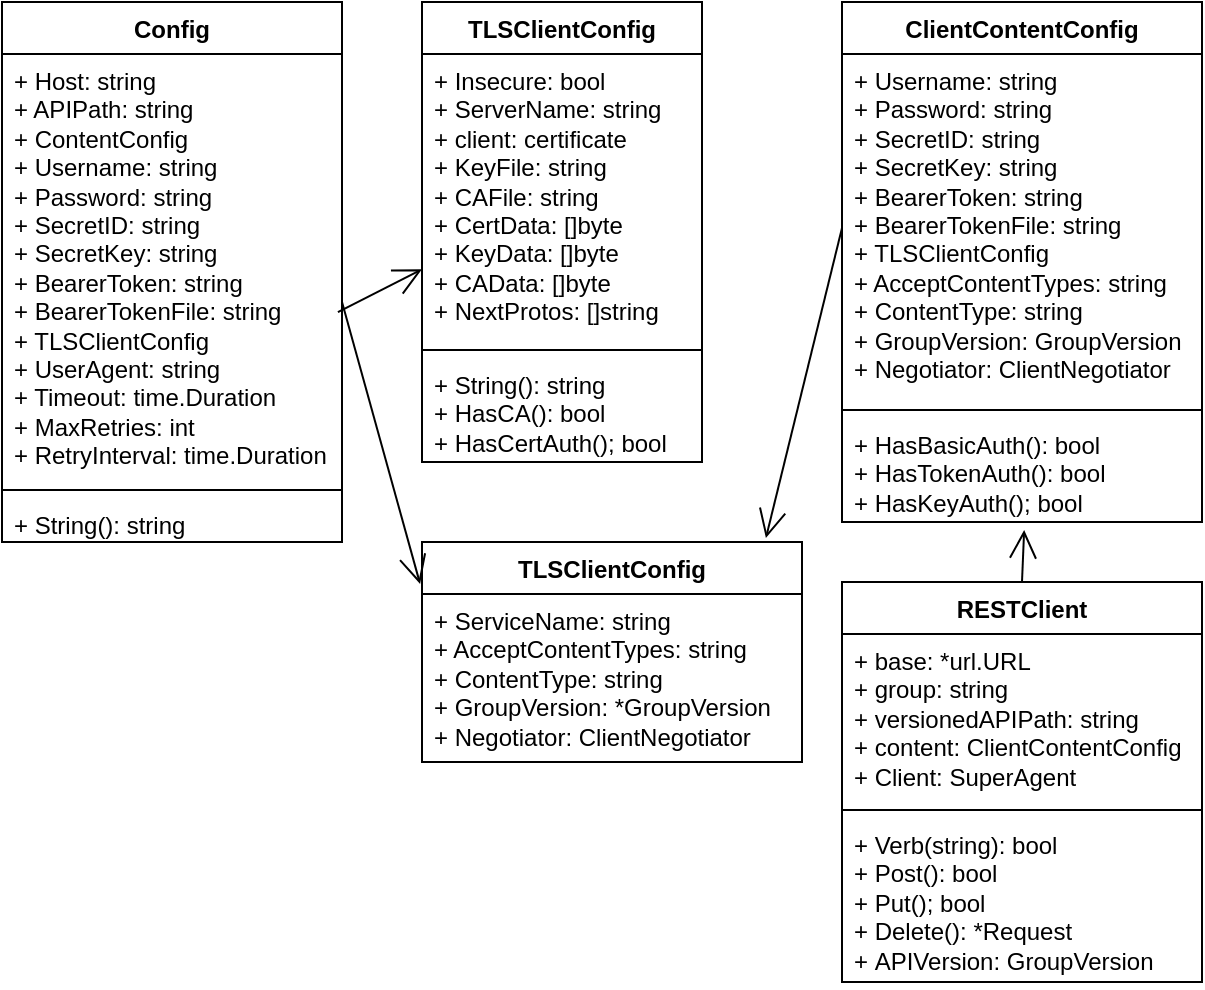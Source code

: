 <mxfile version="24.0.3" type="github">
  <diagram id="C5RBs43oDa-KdzZeNtuy" name="Page-1">
    <mxGraphModel dx="1242" dy="786" grid="1" gridSize="10" guides="1" tooltips="1" connect="1" arrows="1" fold="1" page="1" pageScale="1" pageWidth="827" pageHeight="1169" math="0" shadow="0">
      <root>
        <mxCell id="WIyWlLk6GJQsqaUBKTNV-0" />
        <mxCell id="WIyWlLk6GJQsqaUBKTNV-1" parent="WIyWlLk6GJQsqaUBKTNV-0" />
        <mxCell id="h0Dq9016yh8tiO814EDE-5" value="Config" style="swimlane;fontStyle=1;align=center;verticalAlign=top;childLayout=stackLayout;horizontal=1;startSize=26;horizontalStack=0;resizeParent=1;resizeParentMax=0;resizeLast=0;collapsible=1;marginBottom=0;whiteSpace=wrap;html=1;" parent="WIyWlLk6GJQsqaUBKTNV-1" vertex="1">
          <mxGeometry x="90" y="470" width="170" height="270" as="geometry" />
        </mxCell>
        <mxCell id="h0Dq9016yh8tiO814EDE-6" value="&lt;div&gt;&lt;div&gt;+ Host: string&lt;/div&gt;&lt;div&gt;&lt;span style=&quot;white-space: normal;&quot;&gt;+ APIPath: string&lt;/span&gt;&lt;/div&gt;&lt;div&gt;&lt;span style=&quot;white-space: normal;&quot;&gt;+ ContentConfig&lt;/span&gt;&lt;/div&gt;&lt;div&gt;&lt;span style=&quot;white-space: normal;&quot;&gt;+ Username: string&lt;/span&gt;&lt;/div&gt;&lt;div&gt;&lt;span style=&quot;white-space: normal;&quot;&gt;+ Password: string&lt;/span&gt;&lt;/div&gt;&lt;div&gt;&lt;span style=&quot;background-color: initial;&quot;&gt;+ SecretID: string&lt;/span&gt;&lt;br&gt;&lt;/div&gt;&lt;div&gt;&lt;span style=&quot;white-space: normal;&quot;&gt;+ SecretKey: string&lt;/span&gt;&lt;/div&gt;&lt;div&gt;&lt;span style=&quot;white-space: normal;&quot;&gt;+ BearerToken: string&lt;/span&gt;&lt;/div&gt;&lt;div&gt;&lt;span style=&quot;background-color: initial;&quot;&gt;+ BearerTokenFile: string&lt;/span&gt;&lt;/div&gt;&lt;div&gt;&lt;span style=&quot;background-color: initial;&quot;&gt;+ TLSClientConfig&lt;/span&gt;&lt;br&gt;&lt;/div&gt;&lt;div&gt;&lt;span style=&quot;background-color: initial;&quot;&gt;+ UserAgent: string&lt;/span&gt;&lt;br&gt;&lt;/div&gt;&lt;div&gt;&lt;span style=&quot;background-color: initial;&quot;&gt;+ Timeout: time.Duration&lt;/span&gt;&lt;br&gt;&lt;/div&gt;&lt;div&gt;&lt;span style=&quot;white-space: normal;&quot;&gt;+ MaxRetries: int&lt;/span&gt;&lt;/div&gt;&lt;div&gt;&lt;span style=&quot;white-space: normal;&quot;&gt;+ RetryInterval: time.Duration&lt;/span&gt;&lt;/div&gt;&lt;/div&gt;&lt;div&gt;&lt;br&gt;&lt;/div&gt;" style="text;strokeColor=none;fillColor=none;align=left;verticalAlign=top;spacingLeft=4;spacingRight=4;overflow=hidden;rotatable=0;points=[[0,0.5],[1,0.5]];portConstraint=eastwest;whiteSpace=wrap;html=1;" parent="h0Dq9016yh8tiO814EDE-5" vertex="1">
          <mxGeometry y="26" width="170" height="214" as="geometry" />
        </mxCell>
        <mxCell id="h0Dq9016yh8tiO814EDE-7" value="" style="line;strokeWidth=1;fillColor=none;align=left;verticalAlign=middle;spacingTop=-1;spacingLeft=3;spacingRight=3;rotatable=0;labelPosition=right;points=[];portConstraint=eastwest;strokeColor=inherit;" parent="h0Dq9016yh8tiO814EDE-5" vertex="1">
          <mxGeometry y="240" width="170" height="8" as="geometry" />
        </mxCell>
        <mxCell id="h0Dq9016yh8tiO814EDE-8" value="+ String(): string&lt;div&gt;&lt;br/&gt;&lt;/div&gt;" style="text;strokeColor=none;fillColor=none;align=left;verticalAlign=top;spacingLeft=4;spacingRight=4;overflow=hidden;rotatable=0;points=[[0,0.5],[1,0.5]];portConstraint=eastwest;whiteSpace=wrap;html=1;" parent="h0Dq9016yh8tiO814EDE-5" vertex="1">
          <mxGeometry y="248" width="170" height="22" as="geometry" />
        </mxCell>
        <mxCell id="h0Dq9016yh8tiO814EDE-15" value="TLSClientConfig" style="swimlane;fontStyle=1;align=center;verticalAlign=top;childLayout=stackLayout;horizontal=1;startSize=26;horizontalStack=0;resizeParent=1;resizeParentMax=0;resizeLast=0;collapsible=1;marginBottom=0;whiteSpace=wrap;html=1;" parent="WIyWlLk6GJQsqaUBKTNV-1" vertex="1">
          <mxGeometry x="300" y="470" width="140" height="230" as="geometry" />
        </mxCell>
        <mxCell id="h0Dq9016yh8tiO814EDE-16" value="&lt;div&gt;+ Insecure: bool&lt;/div&gt;&lt;div&gt;&lt;span style=&quot;background-color: initial;&quot;&gt;+ ServerName: string&lt;/span&gt;&lt;/div&gt;&lt;div&gt;&lt;span style=&quot;background-color: initial;&quot;&gt;+ client: certificate&amp;nbsp;&lt;/span&gt;&lt;/div&gt;&lt;div&gt;&lt;span style=&quot;background-color: initial;&quot;&gt;+ KeyFile: string&lt;/span&gt;&lt;/div&gt;&lt;div&gt;&lt;span style=&quot;background-color: initial;&quot;&gt;+ CAFile: string&lt;/span&gt;&lt;br&gt;&lt;/div&gt;&lt;div&gt;&lt;span style=&quot;background-color: initial;&quot;&gt;+ CertData: []byte&lt;/span&gt;&lt;br&gt;&lt;/div&gt;&lt;div&gt;&lt;span style=&quot;background-color: initial;&quot;&gt;+ KeyData: []byte&lt;/span&gt;&lt;br&gt;&lt;/div&gt;&lt;div&gt;&lt;span style=&quot;background-color: initial;&quot;&gt;+ CAData: []byte&lt;/span&gt;&lt;br&gt;&lt;/div&gt;&lt;div&gt;&lt;span style=&quot;background-color: initial;&quot;&gt;+ NextProtos: []string&lt;/span&gt;&lt;br&gt;&lt;/div&gt;" style="text;strokeColor=none;fillColor=none;align=left;verticalAlign=top;spacingLeft=4;spacingRight=4;overflow=hidden;rotatable=0;points=[[0,0.5],[1,0.5]];portConstraint=eastwest;whiteSpace=wrap;html=1;" parent="h0Dq9016yh8tiO814EDE-15" vertex="1">
          <mxGeometry y="26" width="140" height="144" as="geometry" />
        </mxCell>
        <mxCell id="h0Dq9016yh8tiO814EDE-17" value="" style="line;strokeWidth=1;fillColor=none;align=left;verticalAlign=middle;spacingTop=-1;spacingLeft=3;spacingRight=3;rotatable=0;labelPosition=right;points=[];portConstraint=eastwest;strokeColor=inherit;" parent="h0Dq9016yh8tiO814EDE-15" vertex="1">
          <mxGeometry y="170" width="140" height="8" as="geometry" />
        </mxCell>
        <mxCell id="h0Dq9016yh8tiO814EDE-18" value="+ String(): string&lt;div&gt;+ HasCA(): bool&lt;/div&gt;&lt;div&gt;+&amp;nbsp;HasCertAuth(); bool&lt;/div&gt;&lt;div&gt;&lt;div&gt;&lt;br&gt;&lt;/div&gt;&lt;/div&gt;" style="text;strokeColor=none;fillColor=none;align=left;verticalAlign=top;spacingLeft=4;spacingRight=4;overflow=hidden;rotatable=0;points=[[0,0.5],[1,0.5]];portConstraint=eastwest;whiteSpace=wrap;html=1;" parent="h0Dq9016yh8tiO814EDE-15" vertex="1">
          <mxGeometry y="178" width="140" height="52" as="geometry" />
        </mxCell>
        <mxCell id="h0Dq9016yh8tiO814EDE-19" value="TLSClientConfig" style="swimlane;fontStyle=1;align=center;verticalAlign=top;childLayout=stackLayout;horizontal=1;startSize=26;horizontalStack=0;resizeParent=1;resizeParentMax=0;resizeLast=0;collapsible=1;marginBottom=0;whiteSpace=wrap;html=1;" parent="WIyWlLk6GJQsqaUBKTNV-1" vertex="1">
          <mxGeometry x="300" y="740" width="190" height="110" as="geometry" />
        </mxCell>
        <mxCell id="h0Dq9016yh8tiO814EDE-20" value="&lt;div&gt;&lt;div&gt;+ ServiceName: string&lt;/div&gt;&lt;div&gt;&lt;span style=&quot;white-space: normal;&quot;&gt;+ AcceptContentTypes: string&lt;/span&gt;&lt;/div&gt;&lt;div&gt;&lt;span style=&quot;white-space: normal;&quot;&gt;+ ContentType: string&lt;/span&gt;&lt;/div&gt;&lt;div&gt;&lt;span style=&quot;white-space: normal;&quot;&gt;+ GroupVersion: *GroupVersion&lt;/span&gt;&lt;/div&gt;&lt;div&gt;&lt;span style=&quot;white-space: normal;&quot;&gt;+ Negotiator: ClientNegotiator&lt;/span&gt;&lt;/div&gt;&lt;/div&gt;" style="text;strokeColor=none;fillColor=none;align=left;verticalAlign=top;spacingLeft=4;spacingRight=4;overflow=hidden;rotatable=0;points=[[0,0.5],[1,0.5]];portConstraint=eastwest;whiteSpace=wrap;html=1;" parent="h0Dq9016yh8tiO814EDE-19" vertex="1">
          <mxGeometry y="26" width="190" height="84" as="geometry" />
        </mxCell>
        <mxCell id="h0Dq9016yh8tiO814EDE-26" value="ClientContentConfig" style="swimlane;fontStyle=1;align=center;verticalAlign=top;childLayout=stackLayout;horizontal=1;startSize=26;horizontalStack=0;resizeParent=1;resizeParentMax=0;resizeLast=0;collapsible=1;marginBottom=0;whiteSpace=wrap;html=1;" parent="WIyWlLk6GJQsqaUBKTNV-1" vertex="1">
          <mxGeometry x="510" y="470" width="180" height="260" as="geometry" />
        </mxCell>
        <mxCell id="h0Dq9016yh8tiO814EDE-27" value="&lt;div&gt;&lt;div&gt;+ Username: string&lt;/div&gt;&lt;div&gt;+ Password: string&lt;/div&gt;&lt;div&gt;+ SecretID: string&lt;/div&gt;&lt;div&gt;+ SecretKey: string&lt;/div&gt;&lt;div&gt;+ BearerToken: string&lt;br&gt;&lt;/div&gt;&lt;div&gt;+ BearerTokenFile: string&lt;/div&gt;&lt;div&gt;+ TLSClientConfig&lt;br&gt;&lt;/div&gt;&lt;div&gt;+ AcceptContentTypes: string&lt;/div&gt;&lt;div&gt;&lt;div&gt;+ ContentType: string&lt;/div&gt;&lt;div&gt;+ GroupVersion: GroupVersion&lt;/div&gt;&lt;div&gt;+ Negotiator: ClientNegotiator&lt;/div&gt;&lt;/div&gt;&lt;/div&gt;" style="text;strokeColor=none;fillColor=none;align=left;verticalAlign=top;spacingLeft=4;spacingRight=4;overflow=hidden;rotatable=0;points=[[0,0.5],[1,0.5]];portConstraint=eastwest;whiteSpace=wrap;html=1;" parent="h0Dq9016yh8tiO814EDE-26" vertex="1">
          <mxGeometry y="26" width="180" height="174" as="geometry" />
        </mxCell>
        <mxCell id="h0Dq9016yh8tiO814EDE-28" value="" style="line;strokeWidth=1;fillColor=none;align=left;verticalAlign=middle;spacingTop=-1;spacingLeft=3;spacingRight=3;rotatable=0;labelPosition=right;points=[];portConstraint=eastwest;strokeColor=inherit;" parent="h0Dq9016yh8tiO814EDE-26" vertex="1">
          <mxGeometry y="200" width="180" height="8" as="geometry" />
        </mxCell>
        <mxCell id="h0Dq9016yh8tiO814EDE-29" value="+ HasBasicAuth(): bool&lt;div&gt;+ HasTokenAuth(): bool&lt;/div&gt;&lt;div&gt;+&amp;nbsp;HasKeyAuth(); bool&lt;/div&gt;&lt;div&gt;&lt;div&gt;&lt;br&gt;&lt;/div&gt;&lt;/div&gt;" style="text;strokeColor=none;fillColor=none;align=left;verticalAlign=top;spacingLeft=4;spacingRight=4;overflow=hidden;rotatable=0;points=[[0,0.5],[1,0.5]];portConstraint=eastwest;whiteSpace=wrap;html=1;" parent="h0Dq9016yh8tiO814EDE-26" vertex="1">
          <mxGeometry y="208" width="180" height="52" as="geometry" />
        </mxCell>
        <mxCell id="h0Dq9016yh8tiO814EDE-30" value="" style="endArrow=open;endFill=1;endSize=12;html=1;rounded=0;exitX=0.988;exitY=0.603;exitDx=0;exitDy=0;exitPerimeter=0;" parent="WIyWlLk6GJQsqaUBKTNV-1" source="h0Dq9016yh8tiO814EDE-6" target="h0Dq9016yh8tiO814EDE-16" edge="1">
          <mxGeometry width="160" relative="1" as="geometry">
            <mxPoint x="330" y="860" as="sourcePoint" />
            <mxPoint x="490" y="860" as="targetPoint" />
          </mxGeometry>
        </mxCell>
        <mxCell id="h0Dq9016yh8tiO814EDE-32" value="" style="endArrow=open;endFill=1;endSize=12;html=1;rounded=0;entryX=-0.005;entryY=-0.06;entryDx=0;entryDy=0;entryPerimeter=0;" parent="WIyWlLk6GJQsqaUBKTNV-1" target="h0Dq9016yh8tiO814EDE-20" edge="1">
          <mxGeometry width="160" relative="1" as="geometry">
            <mxPoint x="260" y="620" as="sourcePoint" />
            <mxPoint x="310" y="614" as="targetPoint" />
          </mxGeometry>
        </mxCell>
        <mxCell id="h0Dq9016yh8tiO814EDE-33" value="" style="endArrow=open;endFill=1;endSize=12;html=1;rounded=0;exitX=0;exitY=0.5;exitDx=0;exitDy=0;entryX=0.905;entryY=-0.018;entryDx=0;entryDy=0;entryPerimeter=0;" parent="WIyWlLk6GJQsqaUBKTNV-1" source="h0Dq9016yh8tiO814EDE-27" target="h0Dq9016yh8tiO814EDE-19" edge="1">
          <mxGeometry width="160" relative="1" as="geometry">
            <mxPoint x="278" y="645" as="sourcePoint" />
            <mxPoint x="320" y="624" as="targetPoint" />
          </mxGeometry>
        </mxCell>
        <mxCell id="h0Dq9016yh8tiO814EDE-34" value="RESTClient" style="swimlane;fontStyle=1;align=center;verticalAlign=top;childLayout=stackLayout;horizontal=1;startSize=26;horizontalStack=0;resizeParent=1;resizeParentMax=0;resizeLast=0;collapsible=1;marginBottom=0;whiteSpace=wrap;html=1;" parent="WIyWlLk6GJQsqaUBKTNV-1" vertex="1">
          <mxGeometry x="510" y="760" width="180" height="200" as="geometry" />
        </mxCell>
        <mxCell id="h0Dq9016yh8tiO814EDE-35" value="&lt;div&gt;+ base: *url.URL&lt;/div&gt;&lt;div&gt;&lt;span style=&quot;background-color: initial;&quot;&gt;+ group: string&lt;/span&gt;&lt;br&gt;&lt;/div&gt;&lt;div&gt;&lt;span style=&quot;background-color: initial;&quot;&gt;+ versionedAPIPath: string&lt;/span&gt;&lt;br&gt;&lt;/div&gt;&lt;div&gt;&lt;span style=&quot;background-color: initial;&quot;&gt;+ content: ClientContentConfig&lt;/span&gt;&lt;br&gt;&lt;/div&gt;&lt;div&gt;&lt;span style=&quot;white-space: normal;&quot;&gt;+ Client: SuperAgent&lt;/span&gt;&lt;/div&gt;" style="text;strokeColor=none;fillColor=none;align=left;verticalAlign=top;spacingLeft=4;spacingRight=4;overflow=hidden;rotatable=0;points=[[0,0.5],[1,0.5]];portConstraint=eastwest;whiteSpace=wrap;html=1;" parent="h0Dq9016yh8tiO814EDE-34" vertex="1">
          <mxGeometry y="26" width="180" height="84" as="geometry" />
        </mxCell>
        <mxCell id="h0Dq9016yh8tiO814EDE-36" value="" style="line;strokeWidth=1;fillColor=none;align=left;verticalAlign=middle;spacingTop=-1;spacingLeft=3;spacingRight=3;rotatable=0;labelPosition=right;points=[];portConstraint=eastwest;strokeColor=inherit;" parent="h0Dq9016yh8tiO814EDE-34" vertex="1">
          <mxGeometry y="110" width="180" height="8" as="geometry" />
        </mxCell>
        <mxCell id="h0Dq9016yh8tiO814EDE-37" value="+ Verb(string): bool&lt;div&gt;+ Post(): bool&lt;/div&gt;&lt;div&gt;+&amp;nbsp;Put(); bool&lt;/div&gt;&lt;div&gt;&lt;div&gt;+&amp;nbsp;Delete(): *Request&lt;/div&gt;&lt;/div&gt;&lt;div&gt;+&amp;nbsp;APIVersion: GroupVersion&lt;/div&gt;" style="text;strokeColor=none;fillColor=none;align=left;verticalAlign=top;spacingLeft=4;spacingRight=4;overflow=hidden;rotatable=0;points=[[0,0.5],[1,0.5]];portConstraint=eastwest;whiteSpace=wrap;html=1;" parent="h0Dq9016yh8tiO814EDE-34" vertex="1">
          <mxGeometry y="118" width="180" height="82" as="geometry" />
        </mxCell>
        <mxCell id="h0Dq9016yh8tiO814EDE-38" value="" style="endArrow=open;endFill=1;endSize=12;html=1;rounded=0;exitX=0.5;exitY=0;exitDx=0;exitDy=0;entryX=0.506;entryY=1.077;entryDx=0;entryDy=0;entryPerimeter=0;" parent="WIyWlLk6GJQsqaUBKTNV-1" source="h0Dq9016yh8tiO814EDE-34" target="h0Dq9016yh8tiO814EDE-29" edge="1">
          <mxGeometry width="160" relative="1" as="geometry">
            <mxPoint x="520" y="593" as="sourcePoint" />
            <mxPoint x="482" y="748" as="targetPoint" />
          </mxGeometry>
        </mxCell>
      </root>
    </mxGraphModel>
  </diagram>
</mxfile>
